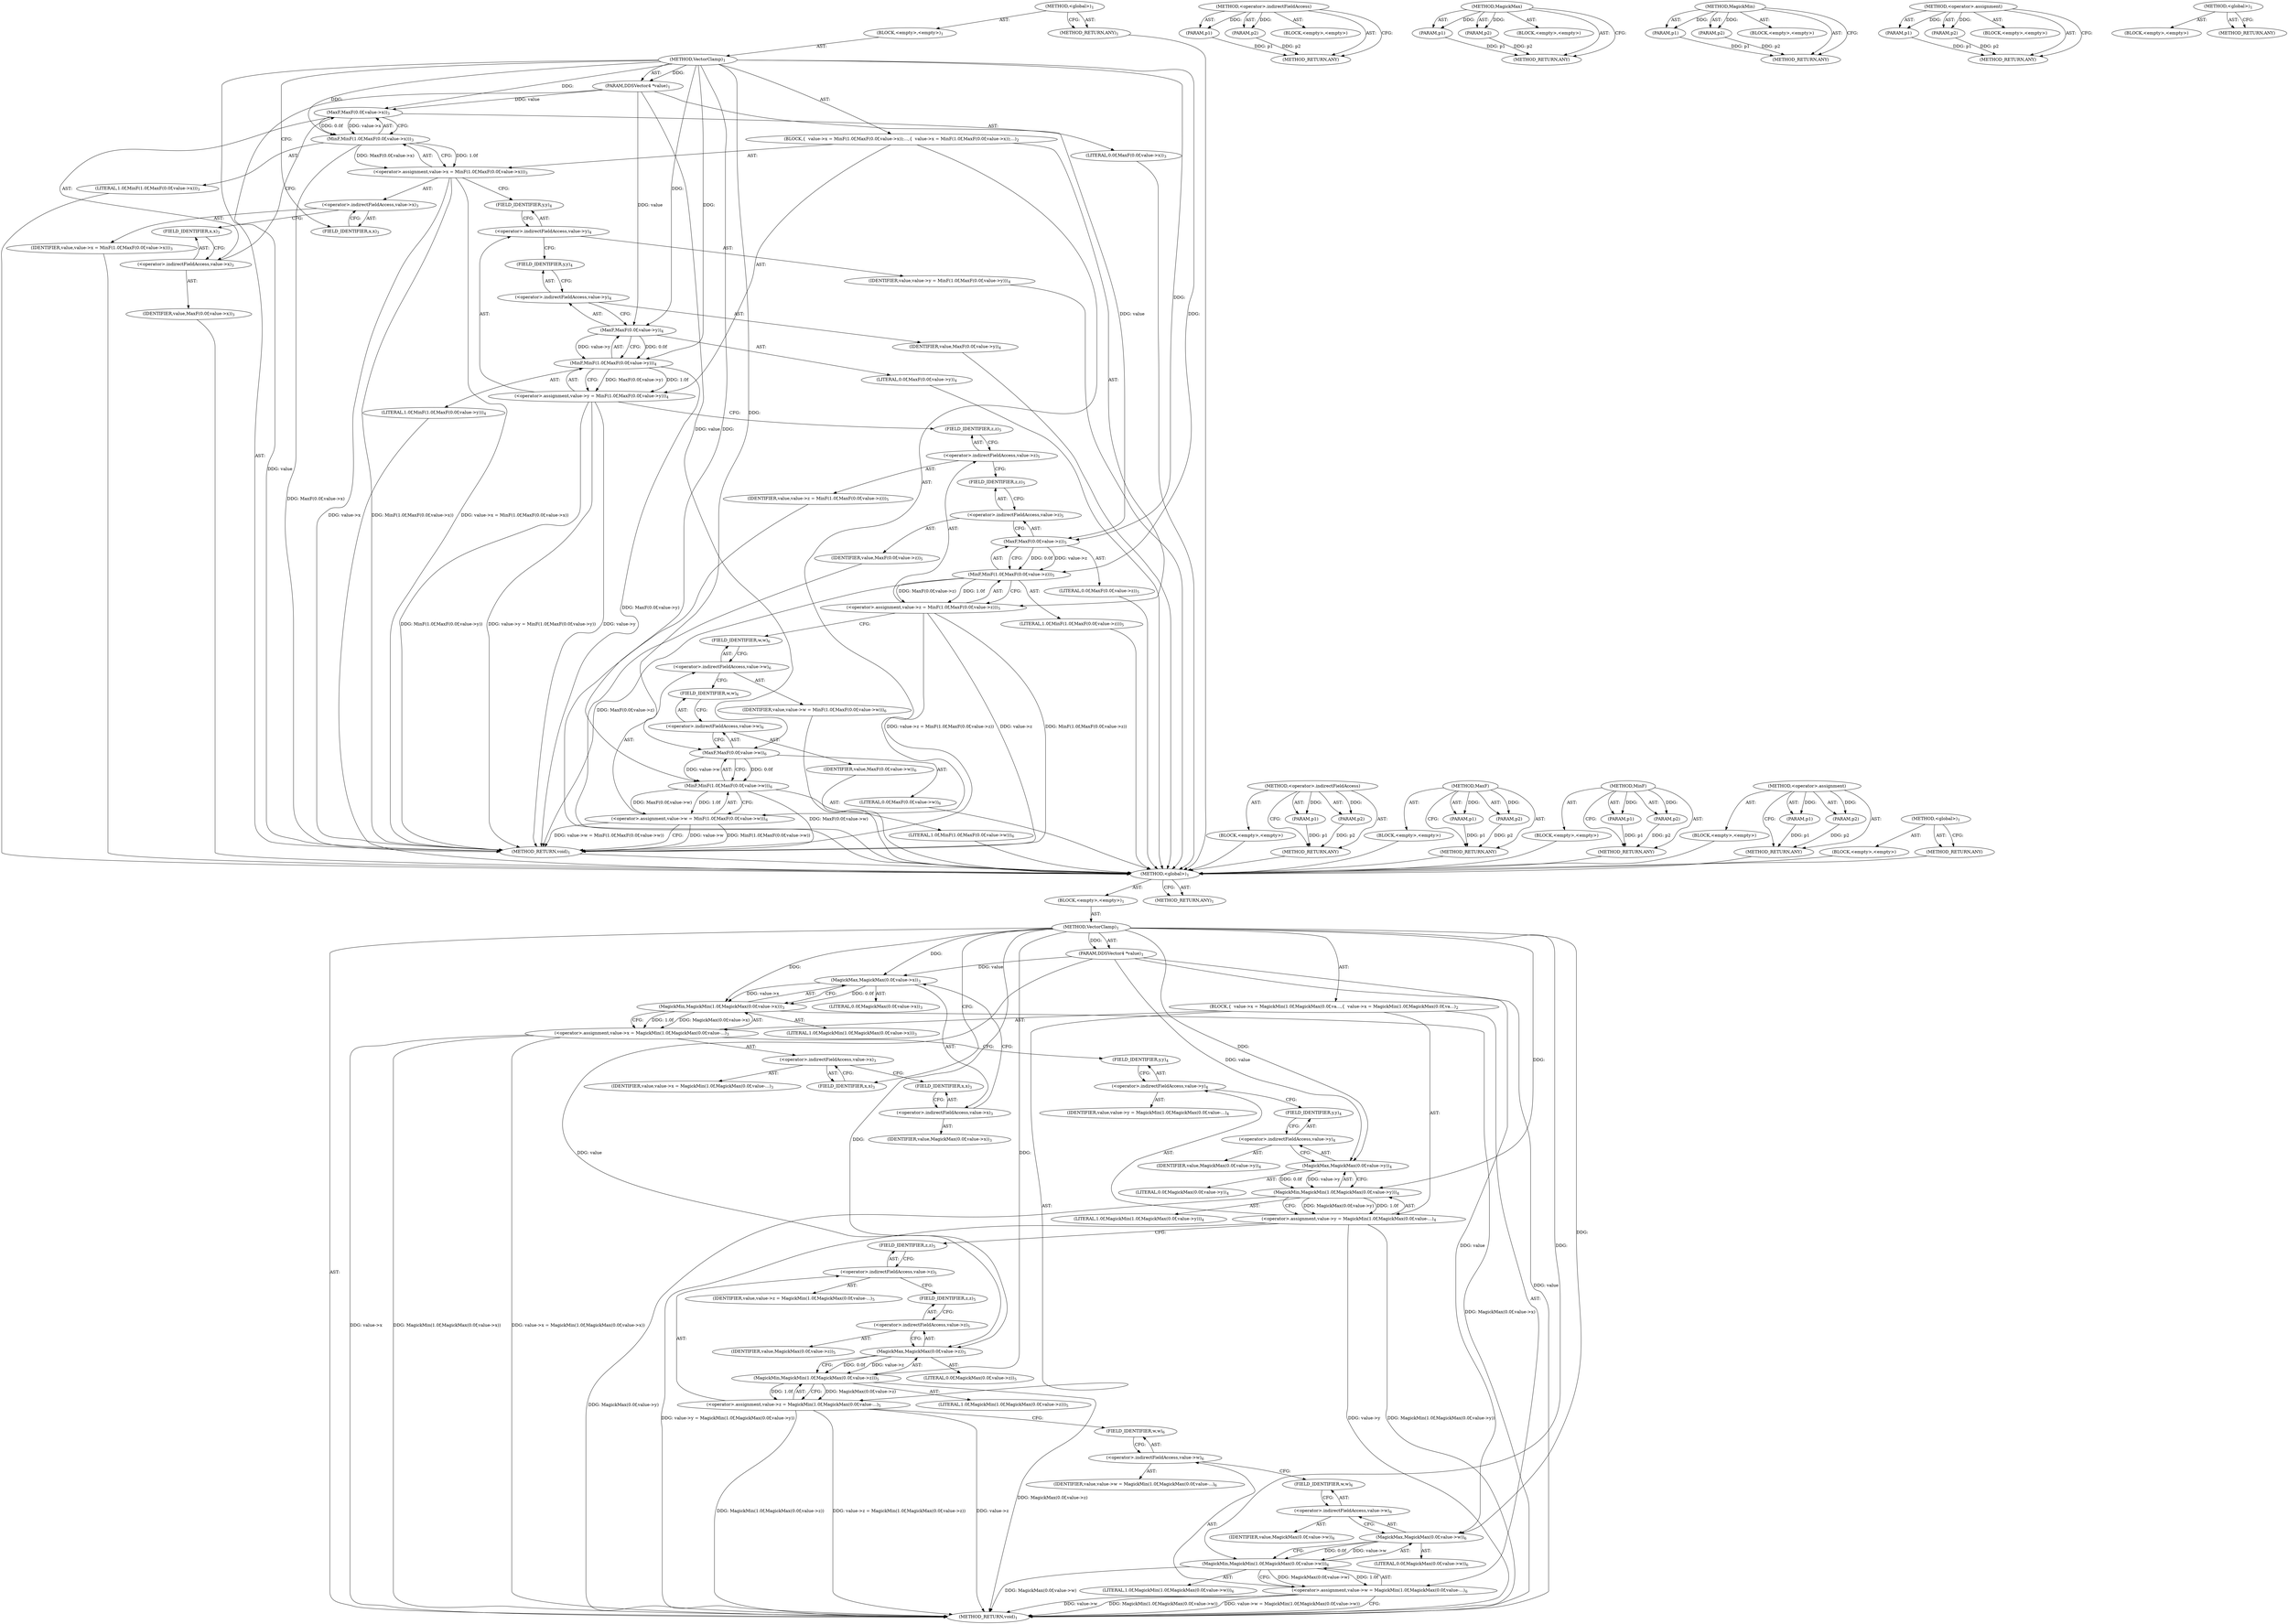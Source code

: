digraph "&lt;global&gt;" {
vulnerable_6 [label=<(METHOD,&lt;global&gt;)<SUB>1</SUB>>];
vulnerable_7 [label=<(BLOCK,&lt;empty&gt;,&lt;empty&gt;)<SUB>1</SUB>>];
vulnerable_8 [label=<(METHOD,VectorClamp)<SUB>1</SUB>>];
vulnerable_9 [label=<(PARAM,DDSVector4 *value)<SUB>1</SUB>>];
vulnerable_10 [label=<(BLOCK,{
  value-&gt;x = MinF(1.0f,MaxF(0.0f,value-&gt;x));
...,{
  value-&gt;x = MinF(1.0f,MaxF(0.0f,value-&gt;x));
...)<SUB>2</SUB>>];
vulnerable_11 [label=<(&lt;operator&gt;.assignment,value-&gt;x = MinF(1.0f,MaxF(0.0f,value-&gt;x)))<SUB>3</SUB>>];
vulnerable_12 [label=<(&lt;operator&gt;.indirectFieldAccess,value-&gt;x)<SUB>3</SUB>>];
vulnerable_13 [label=<(IDENTIFIER,value,value-&gt;x = MinF(1.0f,MaxF(0.0f,value-&gt;x)))<SUB>3</SUB>>];
vulnerable_14 [label=<(FIELD_IDENTIFIER,x,x)<SUB>3</SUB>>];
vulnerable_15 [label=<(MinF,MinF(1.0f,MaxF(0.0f,value-&gt;x)))<SUB>3</SUB>>];
vulnerable_16 [label=<(LITERAL,1.0f,MinF(1.0f,MaxF(0.0f,value-&gt;x)))<SUB>3</SUB>>];
vulnerable_17 [label=<(MaxF,MaxF(0.0f,value-&gt;x))<SUB>3</SUB>>];
vulnerable_18 [label=<(LITERAL,0.0f,MaxF(0.0f,value-&gt;x))<SUB>3</SUB>>];
vulnerable_19 [label=<(&lt;operator&gt;.indirectFieldAccess,value-&gt;x)<SUB>3</SUB>>];
vulnerable_20 [label=<(IDENTIFIER,value,MaxF(0.0f,value-&gt;x))<SUB>3</SUB>>];
vulnerable_21 [label=<(FIELD_IDENTIFIER,x,x)<SUB>3</SUB>>];
vulnerable_22 [label=<(&lt;operator&gt;.assignment,value-&gt;y = MinF(1.0f,MaxF(0.0f,value-&gt;y)))<SUB>4</SUB>>];
vulnerable_23 [label=<(&lt;operator&gt;.indirectFieldAccess,value-&gt;y)<SUB>4</SUB>>];
vulnerable_24 [label=<(IDENTIFIER,value,value-&gt;y = MinF(1.0f,MaxF(0.0f,value-&gt;y)))<SUB>4</SUB>>];
vulnerable_25 [label=<(FIELD_IDENTIFIER,y,y)<SUB>4</SUB>>];
vulnerable_26 [label=<(MinF,MinF(1.0f,MaxF(0.0f,value-&gt;y)))<SUB>4</SUB>>];
vulnerable_27 [label=<(LITERAL,1.0f,MinF(1.0f,MaxF(0.0f,value-&gt;y)))<SUB>4</SUB>>];
vulnerable_28 [label=<(MaxF,MaxF(0.0f,value-&gt;y))<SUB>4</SUB>>];
vulnerable_29 [label=<(LITERAL,0.0f,MaxF(0.0f,value-&gt;y))<SUB>4</SUB>>];
vulnerable_30 [label=<(&lt;operator&gt;.indirectFieldAccess,value-&gt;y)<SUB>4</SUB>>];
vulnerable_31 [label=<(IDENTIFIER,value,MaxF(0.0f,value-&gt;y))<SUB>4</SUB>>];
vulnerable_32 [label=<(FIELD_IDENTIFIER,y,y)<SUB>4</SUB>>];
vulnerable_33 [label=<(&lt;operator&gt;.assignment,value-&gt;z = MinF(1.0f,MaxF(0.0f,value-&gt;z)))<SUB>5</SUB>>];
vulnerable_34 [label=<(&lt;operator&gt;.indirectFieldAccess,value-&gt;z)<SUB>5</SUB>>];
vulnerable_35 [label=<(IDENTIFIER,value,value-&gt;z = MinF(1.0f,MaxF(0.0f,value-&gt;z)))<SUB>5</SUB>>];
vulnerable_36 [label=<(FIELD_IDENTIFIER,z,z)<SUB>5</SUB>>];
vulnerable_37 [label=<(MinF,MinF(1.0f,MaxF(0.0f,value-&gt;z)))<SUB>5</SUB>>];
vulnerable_38 [label=<(LITERAL,1.0f,MinF(1.0f,MaxF(0.0f,value-&gt;z)))<SUB>5</SUB>>];
vulnerable_39 [label=<(MaxF,MaxF(0.0f,value-&gt;z))<SUB>5</SUB>>];
vulnerable_40 [label=<(LITERAL,0.0f,MaxF(0.0f,value-&gt;z))<SUB>5</SUB>>];
vulnerable_41 [label=<(&lt;operator&gt;.indirectFieldAccess,value-&gt;z)<SUB>5</SUB>>];
vulnerable_42 [label=<(IDENTIFIER,value,MaxF(0.0f,value-&gt;z))<SUB>5</SUB>>];
vulnerable_43 [label=<(FIELD_IDENTIFIER,z,z)<SUB>5</SUB>>];
vulnerable_44 [label=<(&lt;operator&gt;.assignment,value-&gt;w = MinF(1.0f,MaxF(0.0f,value-&gt;w)))<SUB>6</SUB>>];
vulnerable_45 [label=<(&lt;operator&gt;.indirectFieldAccess,value-&gt;w)<SUB>6</SUB>>];
vulnerable_46 [label=<(IDENTIFIER,value,value-&gt;w = MinF(1.0f,MaxF(0.0f,value-&gt;w)))<SUB>6</SUB>>];
vulnerable_47 [label=<(FIELD_IDENTIFIER,w,w)<SUB>6</SUB>>];
vulnerable_48 [label=<(MinF,MinF(1.0f,MaxF(0.0f,value-&gt;w)))<SUB>6</SUB>>];
vulnerable_49 [label=<(LITERAL,1.0f,MinF(1.0f,MaxF(0.0f,value-&gt;w)))<SUB>6</SUB>>];
vulnerable_50 [label=<(MaxF,MaxF(0.0f,value-&gt;w))<SUB>6</SUB>>];
vulnerable_51 [label=<(LITERAL,0.0f,MaxF(0.0f,value-&gt;w))<SUB>6</SUB>>];
vulnerable_52 [label=<(&lt;operator&gt;.indirectFieldAccess,value-&gt;w)<SUB>6</SUB>>];
vulnerable_53 [label=<(IDENTIFIER,value,MaxF(0.0f,value-&gt;w))<SUB>6</SUB>>];
vulnerable_54 [label=<(FIELD_IDENTIFIER,w,w)<SUB>6</SUB>>];
vulnerable_55 [label=<(METHOD_RETURN,void)<SUB>1</SUB>>];
vulnerable_57 [label=<(METHOD_RETURN,ANY)<SUB>1</SUB>>];
vulnerable_79 [label=<(METHOD,&lt;operator&gt;.indirectFieldAccess)>];
vulnerable_80 [label=<(PARAM,p1)>];
vulnerable_81 [label=<(PARAM,p2)>];
vulnerable_82 [label=<(BLOCK,&lt;empty&gt;,&lt;empty&gt;)>];
vulnerable_83 [label=<(METHOD_RETURN,ANY)>];
vulnerable_89 [label=<(METHOD,MaxF)>];
vulnerable_90 [label=<(PARAM,p1)>];
vulnerable_91 [label=<(PARAM,p2)>];
vulnerable_92 [label=<(BLOCK,&lt;empty&gt;,&lt;empty&gt;)>];
vulnerable_93 [label=<(METHOD_RETURN,ANY)>];
vulnerable_84 [label=<(METHOD,MinF)>];
vulnerable_85 [label=<(PARAM,p1)>];
vulnerable_86 [label=<(PARAM,p2)>];
vulnerable_87 [label=<(BLOCK,&lt;empty&gt;,&lt;empty&gt;)>];
vulnerable_88 [label=<(METHOD_RETURN,ANY)>];
vulnerable_74 [label=<(METHOD,&lt;operator&gt;.assignment)>];
vulnerable_75 [label=<(PARAM,p1)>];
vulnerable_76 [label=<(PARAM,p2)>];
vulnerable_77 [label=<(BLOCK,&lt;empty&gt;,&lt;empty&gt;)>];
vulnerable_78 [label=<(METHOD_RETURN,ANY)>];
vulnerable_68 [label=<(METHOD,&lt;global&gt;)<SUB>1</SUB>>];
vulnerable_69 [label=<(BLOCK,&lt;empty&gt;,&lt;empty&gt;)>];
vulnerable_70 [label=<(METHOD_RETURN,ANY)>];
fixed_6 [label=<(METHOD,&lt;global&gt;)<SUB>1</SUB>>];
fixed_7 [label=<(BLOCK,&lt;empty&gt;,&lt;empty&gt;)<SUB>1</SUB>>];
fixed_8 [label=<(METHOD,VectorClamp)<SUB>1</SUB>>];
fixed_9 [label=<(PARAM,DDSVector4 *value)<SUB>1</SUB>>];
fixed_10 [label=<(BLOCK,{
  value-&gt;x = MagickMin(1.0f,MagickMax(0.0f,va...,{
  value-&gt;x = MagickMin(1.0f,MagickMax(0.0f,va...)<SUB>2</SUB>>];
fixed_11 [label=<(&lt;operator&gt;.assignment,value-&gt;x = MagickMin(1.0f,MagickMax(0.0f,value-...)<SUB>3</SUB>>];
fixed_12 [label=<(&lt;operator&gt;.indirectFieldAccess,value-&gt;x)<SUB>3</SUB>>];
fixed_13 [label=<(IDENTIFIER,value,value-&gt;x = MagickMin(1.0f,MagickMax(0.0f,value-...)<SUB>3</SUB>>];
fixed_14 [label=<(FIELD_IDENTIFIER,x,x)<SUB>3</SUB>>];
fixed_15 [label=<(MagickMin,MagickMin(1.0f,MagickMax(0.0f,value-&gt;x)))<SUB>3</SUB>>];
fixed_16 [label=<(LITERAL,1.0f,MagickMin(1.0f,MagickMax(0.0f,value-&gt;x)))<SUB>3</SUB>>];
fixed_17 [label=<(MagickMax,MagickMax(0.0f,value-&gt;x))<SUB>3</SUB>>];
fixed_18 [label=<(LITERAL,0.0f,MagickMax(0.0f,value-&gt;x))<SUB>3</SUB>>];
fixed_19 [label=<(&lt;operator&gt;.indirectFieldAccess,value-&gt;x)<SUB>3</SUB>>];
fixed_20 [label=<(IDENTIFIER,value,MagickMax(0.0f,value-&gt;x))<SUB>3</SUB>>];
fixed_21 [label=<(FIELD_IDENTIFIER,x,x)<SUB>3</SUB>>];
fixed_22 [label=<(&lt;operator&gt;.assignment,value-&gt;y = MagickMin(1.0f,MagickMax(0.0f,value-...)<SUB>4</SUB>>];
fixed_23 [label=<(&lt;operator&gt;.indirectFieldAccess,value-&gt;y)<SUB>4</SUB>>];
fixed_24 [label=<(IDENTIFIER,value,value-&gt;y = MagickMin(1.0f,MagickMax(0.0f,value-...)<SUB>4</SUB>>];
fixed_25 [label=<(FIELD_IDENTIFIER,y,y)<SUB>4</SUB>>];
fixed_26 [label=<(MagickMin,MagickMin(1.0f,MagickMax(0.0f,value-&gt;y)))<SUB>4</SUB>>];
fixed_27 [label=<(LITERAL,1.0f,MagickMin(1.0f,MagickMax(0.0f,value-&gt;y)))<SUB>4</SUB>>];
fixed_28 [label=<(MagickMax,MagickMax(0.0f,value-&gt;y))<SUB>4</SUB>>];
fixed_29 [label=<(LITERAL,0.0f,MagickMax(0.0f,value-&gt;y))<SUB>4</SUB>>];
fixed_30 [label=<(&lt;operator&gt;.indirectFieldAccess,value-&gt;y)<SUB>4</SUB>>];
fixed_31 [label=<(IDENTIFIER,value,MagickMax(0.0f,value-&gt;y))<SUB>4</SUB>>];
fixed_32 [label=<(FIELD_IDENTIFIER,y,y)<SUB>4</SUB>>];
fixed_33 [label=<(&lt;operator&gt;.assignment,value-&gt;z = MagickMin(1.0f,MagickMax(0.0f,value-...)<SUB>5</SUB>>];
fixed_34 [label=<(&lt;operator&gt;.indirectFieldAccess,value-&gt;z)<SUB>5</SUB>>];
fixed_35 [label=<(IDENTIFIER,value,value-&gt;z = MagickMin(1.0f,MagickMax(0.0f,value-...)<SUB>5</SUB>>];
fixed_36 [label=<(FIELD_IDENTIFIER,z,z)<SUB>5</SUB>>];
fixed_37 [label=<(MagickMin,MagickMin(1.0f,MagickMax(0.0f,value-&gt;z)))<SUB>5</SUB>>];
fixed_38 [label=<(LITERAL,1.0f,MagickMin(1.0f,MagickMax(0.0f,value-&gt;z)))<SUB>5</SUB>>];
fixed_39 [label=<(MagickMax,MagickMax(0.0f,value-&gt;z))<SUB>5</SUB>>];
fixed_40 [label=<(LITERAL,0.0f,MagickMax(0.0f,value-&gt;z))<SUB>5</SUB>>];
fixed_41 [label=<(&lt;operator&gt;.indirectFieldAccess,value-&gt;z)<SUB>5</SUB>>];
fixed_42 [label=<(IDENTIFIER,value,MagickMax(0.0f,value-&gt;z))<SUB>5</SUB>>];
fixed_43 [label=<(FIELD_IDENTIFIER,z,z)<SUB>5</SUB>>];
fixed_44 [label=<(&lt;operator&gt;.assignment,value-&gt;w = MagickMin(1.0f,MagickMax(0.0f,value-...)<SUB>6</SUB>>];
fixed_45 [label=<(&lt;operator&gt;.indirectFieldAccess,value-&gt;w)<SUB>6</SUB>>];
fixed_46 [label=<(IDENTIFIER,value,value-&gt;w = MagickMin(1.0f,MagickMax(0.0f,value-...)<SUB>6</SUB>>];
fixed_47 [label=<(FIELD_IDENTIFIER,w,w)<SUB>6</SUB>>];
fixed_48 [label=<(MagickMin,MagickMin(1.0f,MagickMax(0.0f,value-&gt;w)))<SUB>6</SUB>>];
fixed_49 [label=<(LITERAL,1.0f,MagickMin(1.0f,MagickMax(0.0f,value-&gt;w)))<SUB>6</SUB>>];
fixed_50 [label=<(MagickMax,MagickMax(0.0f,value-&gt;w))<SUB>6</SUB>>];
fixed_51 [label=<(LITERAL,0.0f,MagickMax(0.0f,value-&gt;w))<SUB>6</SUB>>];
fixed_52 [label=<(&lt;operator&gt;.indirectFieldAccess,value-&gt;w)<SUB>6</SUB>>];
fixed_53 [label=<(IDENTIFIER,value,MagickMax(0.0f,value-&gt;w))<SUB>6</SUB>>];
fixed_54 [label=<(FIELD_IDENTIFIER,w,w)<SUB>6</SUB>>];
fixed_55 [label=<(METHOD_RETURN,void)<SUB>1</SUB>>];
fixed_57 [label=<(METHOD_RETURN,ANY)<SUB>1</SUB>>];
fixed_79 [label=<(METHOD,&lt;operator&gt;.indirectFieldAccess)>];
fixed_80 [label=<(PARAM,p1)>];
fixed_81 [label=<(PARAM,p2)>];
fixed_82 [label=<(BLOCK,&lt;empty&gt;,&lt;empty&gt;)>];
fixed_83 [label=<(METHOD_RETURN,ANY)>];
fixed_89 [label=<(METHOD,MagickMax)>];
fixed_90 [label=<(PARAM,p1)>];
fixed_91 [label=<(PARAM,p2)>];
fixed_92 [label=<(BLOCK,&lt;empty&gt;,&lt;empty&gt;)>];
fixed_93 [label=<(METHOD_RETURN,ANY)>];
fixed_84 [label=<(METHOD,MagickMin)>];
fixed_85 [label=<(PARAM,p1)>];
fixed_86 [label=<(PARAM,p2)>];
fixed_87 [label=<(BLOCK,&lt;empty&gt;,&lt;empty&gt;)>];
fixed_88 [label=<(METHOD_RETURN,ANY)>];
fixed_74 [label=<(METHOD,&lt;operator&gt;.assignment)>];
fixed_75 [label=<(PARAM,p1)>];
fixed_76 [label=<(PARAM,p2)>];
fixed_77 [label=<(BLOCK,&lt;empty&gt;,&lt;empty&gt;)>];
fixed_78 [label=<(METHOD_RETURN,ANY)>];
fixed_68 [label=<(METHOD,&lt;global&gt;)<SUB>1</SUB>>];
fixed_69 [label=<(BLOCK,&lt;empty&gt;,&lt;empty&gt;)>];
fixed_70 [label=<(METHOD_RETURN,ANY)>];
vulnerable_6 -> vulnerable_7  [key=0, label="AST: "];
vulnerable_6 -> vulnerable_57  [key=0, label="AST: "];
vulnerable_6 -> vulnerable_57  [key=1, label="CFG: "];
vulnerable_7 -> vulnerable_8  [key=0, label="AST: "];
vulnerable_8 -> vulnerable_9  [key=0, label="AST: "];
vulnerable_8 -> vulnerable_9  [key=1, label="DDG: "];
vulnerable_8 -> vulnerable_10  [key=0, label="AST: "];
vulnerable_8 -> vulnerable_55  [key=0, label="AST: "];
vulnerable_8 -> vulnerable_14  [key=0, label="CFG: "];
vulnerable_8 -> vulnerable_15  [key=0, label="DDG: "];
vulnerable_8 -> vulnerable_26  [key=0, label="DDG: "];
vulnerable_8 -> vulnerable_37  [key=0, label="DDG: "];
vulnerable_8 -> vulnerable_48  [key=0, label="DDG: "];
vulnerable_8 -> vulnerable_17  [key=0, label="DDG: "];
vulnerable_8 -> vulnerable_28  [key=0, label="DDG: "];
vulnerable_8 -> vulnerable_39  [key=0, label="DDG: "];
vulnerable_8 -> vulnerable_50  [key=0, label="DDG: "];
vulnerable_9 -> vulnerable_55  [key=0, label="DDG: value"];
vulnerable_9 -> vulnerable_17  [key=0, label="DDG: value"];
vulnerable_9 -> vulnerable_28  [key=0, label="DDG: value"];
vulnerable_9 -> vulnerable_39  [key=0, label="DDG: value"];
vulnerable_9 -> vulnerable_50  [key=0, label="DDG: value"];
vulnerable_10 -> vulnerable_11  [key=0, label="AST: "];
vulnerable_10 -> vulnerable_22  [key=0, label="AST: "];
vulnerable_10 -> vulnerable_33  [key=0, label="AST: "];
vulnerable_10 -> vulnerable_44  [key=0, label="AST: "];
vulnerable_11 -> vulnerable_12  [key=0, label="AST: "];
vulnerable_11 -> vulnerable_15  [key=0, label="AST: "];
vulnerable_11 -> vulnerable_25  [key=0, label="CFG: "];
vulnerable_11 -> vulnerable_55  [key=0, label="DDG: value-&gt;x"];
vulnerable_11 -> vulnerable_55  [key=1, label="DDG: MinF(1.0f,MaxF(0.0f,value-&gt;x))"];
vulnerable_11 -> vulnerable_55  [key=2, label="DDG: value-&gt;x = MinF(1.0f,MaxF(0.0f,value-&gt;x))"];
vulnerable_12 -> vulnerable_13  [key=0, label="AST: "];
vulnerable_12 -> vulnerable_14  [key=0, label="AST: "];
vulnerable_12 -> vulnerable_21  [key=0, label="CFG: "];
vulnerable_13 -> fixed_6  [key=0];
vulnerable_14 -> vulnerable_12  [key=0, label="CFG: "];
vulnerable_15 -> vulnerable_16  [key=0, label="AST: "];
vulnerable_15 -> vulnerable_17  [key=0, label="AST: "];
vulnerable_15 -> vulnerable_11  [key=0, label="CFG: "];
vulnerable_15 -> vulnerable_11  [key=1, label="DDG: 1.0f"];
vulnerable_15 -> vulnerable_11  [key=2, label="DDG: MaxF(0.0f,value-&gt;x)"];
vulnerable_15 -> vulnerable_55  [key=0, label="DDG: MaxF(0.0f,value-&gt;x)"];
vulnerable_16 -> fixed_6  [key=0];
vulnerable_17 -> vulnerable_18  [key=0, label="AST: "];
vulnerable_17 -> vulnerable_19  [key=0, label="AST: "];
vulnerable_17 -> vulnerable_15  [key=0, label="CFG: "];
vulnerable_17 -> vulnerable_15  [key=1, label="DDG: 0.0f"];
vulnerable_17 -> vulnerable_15  [key=2, label="DDG: value-&gt;x"];
vulnerable_18 -> fixed_6  [key=0];
vulnerable_19 -> vulnerable_20  [key=0, label="AST: "];
vulnerable_19 -> vulnerable_21  [key=0, label="AST: "];
vulnerable_19 -> vulnerable_17  [key=0, label="CFG: "];
vulnerable_20 -> fixed_6  [key=0];
vulnerable_21 -> vulnerable_19  [key=0, label="CFG: "];
vulnerable_22 -> vulnerable_23  [key=0, label="AST: "];
vulnerable_22 -> vulnerable_26  [key=0, label="AST: "];
vulnerable_22 -> vulnerable_36  [key=0, label="CFG: "];
vulnerable_22 -> vulnerable_55  [key=0, label="DDG: value-&gt;y"];
vulnerable_22 -> vulnerable_55  [key=1, label="DDG: MinF(1.0f,MaxF(0.0f,value-&gt;y))"];
vulnerable_22 -> vulnerable_55  [key=2, label="DDG: value-&gt;y = MinF(1.0f,MaxF(0.0f,value-&gt;y))"];
vulnerable_23 -> vulnerable_24  [key=0, label="AST: "];
vulnerable_23 -> vulnerable_25  [key=0, label="AST: "];
vulnerable_23 -> vulnerable_32  [key=0, label="CFG: "];
vulnerable_24 -> fixed_6  [key=0];
vulnerable_25 -> vulnerable_23  [key=0, label="CFG: "];
vulnerable_26 -> vulnerable_27  [key=0, label="AST: "];
vulnerable_26 -> vulnerable_28  [key=0, label="AST: "];
vulnerable_26 -> vulnerable_22  [key=0, label="CFG: "];
vulnerable_26 -> vulnerable_22  [key=1, label="DDG: 1.0f"];
vulnerable_26 -> vulnerable_22  [key=2, label="DDG: MaxF(0.0f,value-&gt;y)"];
vulnerable_26 -> vulnerable_55  [key=0, label="DDG: MaxF(0.0f,value-&gt;y)"];
vulnerable_27 -> fixed_6  [key=0];
vulnerable_28 -> vulnerable_29  [key=0, label="AST: "];
vulnerable_28 -> vulnerable_30  [key=0, label="AST: "];
vulnerable_28 -> vulnerable_26  [key=0, label="CFG: "];
vulnerable_28 -> vulnerable_26  [key=1, label="DDG: 0.0f"];
vulnerable_28 -> vulnerable_26  [key=2, label="DDG: value-&gt;y"];
vulnerable_29 -> fixed_6  [key=0];
vulnerable_30 -> vulnerable_31  [key=0, label="AST: "];
vulnerable_30 -> vulnerable_32  [key=0, label="AST: "];
vulnerable_30 -> vulnerable_28  [key=0, label="CFG: "];
vulnerable_31 -> fixed_6  [key=0];
vulnerable_32 -> vulnerable_30  [key=0, label="CFG: "];
vulnerable_33 -> vulnerable_34  [key=0, label="AST: "];
vulnerable_33 -> vulnerable_37  [key=0, label="AST: "];
vulnerable_33 -> vulnerable_47  [key=0, label="CFG: "];
vulnerable_33 -> vulnerable_55  [key=0, label="DDG: value-&gt;z"];
vulnerable_33 -> vulnerable_55  [key=1, label="DDG: MinF(1.0f,MaxF(0.0f,value-&gt;z))"];
vulnerable_33 -> vulnerable_55  [key=2, label="DDG: value-&gt;z = MinF(1.0f,MaxF(0.0f,value-&gt;z))"];
vulnerable_34 -> vulnerable_35  [key=0, label="AST: "];
vulnerable_34 -> vulnerable_36  [key=0, label="AST: "];
vulnerable_34 -> vulnerable_43  [key=0, label="CFG: "];
vulnerable_35 -> fixed_6  [key=0];
vulnerable_36 -> vulnerable_34  [key=0, label="CFG: "];
vulnerable_37 -> vulnerable_38  [key=0, label="AST: "];
vulnerable_37 -> vulnerable_39  [key=0, label="AST: "];
vulnerable_37 -> vulnerable_33  [key=0, label="CFG: "];
vulnerable_37 -> vulnerable_33  [key=1, label="DDG: 1.0f"];
vulnerable_37 -> vulnerable_33  [key=2, label="DDG: MaxF(0.0f,value-&gt;z)"];
vulnerable_37 -> vulnerable_55  [key=0, label="DDG: MaxF(0.0f,value-&gt;z)"];
vulnerable_38 -> fixed_6  [key=0];
vulnerable_39 -> vulnerable_40  [key=0, label="AST: "];
vulnerable_39 -> vulnerable_41  [key=0, label="AST: "];
vulnerable_39 -> vulnerable_37  [key=0, label="CFG: "];
vulnerable_39 -> vulnerable_37  [key=1, label="DDG: 0.0f"];
vulnerable_39 -> vulnerable_37  [key=2, label="DDG: value-&gt;z"];
vulnerable_40 -> fixed_6  [key=0];
vulnerable_41 -> vulnerable_42  [key=0, label="AST: "];
vulnerable_41 -> vulnerable_43  [key=0, label="AST: "];
vulnerable_41 -> vulnerable_39  [key=0, label="CFG: "];
vulnerable_42 -> fixed_6  [key=0];
vulnerable_43 -> vulnerable_41  [key=0, label="CFG: "];
vulnerable_44 -> vulnerable_45  [key=0, label="AST: "];
vulnerable_44 -> vulnerable_48  [key=0, label="AST: "];
vulnerable_44 -> vulnerable_55  [key=0, label="CFG: "];
vulnerable_44 -> vulnerable_55  [key=1, label="DDG: value-&gt;w"];
vulnerable_44 -> vulnerable_55  [key=2, label="DDG: MinF(1.0f,MaxF(0.0f,value-&gt;w))"];
vulnerable_44 -> vulnerable_55  [key=3, label="DDG: value-&gt;w = MinF(1.0f,MaxF(0.0f,value-&gt;w))"];
vulnerable_45 -> vulnerable_46  [key=0, label="AST: "];
vulnerable_45 -> vulnerable_47  [key=0, label="AST: "];
vulnerable_45 -> vulnerable_54  [key=0, label="CFG: "];
vulnerable_46 -> fixed_6  [key=0];
vulnerable_47 -> vulnerable_45  [key=0, label="CFG: "];
vulnerable_48 -> vulnerable_49  [key=0, label="AST: "];
vulnerable_48 -> vulnerable_50  [key=0, label="AST: "];
vulnerable_48 -> vulnerable_44  [key=0, label="CFG: "];
vulnerable_48 -> vulnerable_44  [key=1, label="DDG: 1.0f"];
vulnerable_48 -> vulnerable_44  [key=2, label="DDG: MaxF(0.0f,value-&gt;w)"];
vulnerable_48 -> vulnerable_55  [key=0, label="DDG: MaxF(0.0f,value-&gt;w)"];
vulnerable_49 -> fixed_6  [key=0];
vulnerable_50 -> vulnerable_51  [key=0, label="AST: "];
vulnerable_50 -> vulnerable_52  [key=0, label="AST: "];
vulnerable_50 -> vulnerable_48  [key=0, label="CFG: "];
vulnerable_50 -> vulnerable_48  [key=1, label="DDG: 0.0f"];
vulnerable_50 -> vulnerable_48  [key=2, label="DDG: value-&gt;w"];
vulnerable_51 -> fixed_6  [key=0];
vulnerable_52 -> vulnerable_53  [key=0, label="AST: "];
vulnerable_52 -> vulnerable_54  [key=0, label="AST: "];
vulnerable_52 -> vulnerable_50  [key=0, label="CFG: "];
vulnerable_53 -> fixed_6  [key=0];
vulnerable_54 -> vulnerable_52  [key=0, label="CFG: "];
vulnerable_55 -> fixed_6  [key=0];
vulnerable_57 -> fixed_6  [key=0];
vulnerable_79 -> vulnerable_80  [key=0, label="AST: "];
vulnerable_79 -> vulnerable_80  [key=1, label="DDG: "];
vulnerable_79 -> vulnerable_82  [key=0, label="AST: "];
vulnerable_79 -> vulnerable_81  [key=0, label="AST: "];
vulnerable_79 -> vulnerable_81  [key=1, label="DDG: "];
vulnerable_79 -> vulnerable_83  [key=0, label="AST: "];
vulnerable_79 -> vulnerable_83  [key=1, label="CFG: "];
vulnerable_80 -> vulnerable_83  [key=0, label="DDG: p1"];
vulnerable_81 -> vulnerable_83  [key=0, label="DDG: p2"];
vulnerable_82 -> fixed_6  [key=0];
vulnerable_83 -> fixed_6  [key=0];
vulnerable_89 -> vulnerable_90  [key=0, label="AST: "];
vulnerable_89 -> vulnerable_90  [key=1, label="DDG: "];
vulnerable_89 -> vulnerable_92  [key=0, label="AST: "];
vulnerable_89 -> vulnerable_91  [key=0, label="AST: "];
vulnerable_89 -> vulnerable_91  [key=1, label="DDG: "];
vulnerable_89 -> vulnerable_93  [key=0, label="AST: "];
vulnerable_89 -> vulnerable_93  [key=1, label="CFG: "];
vulnerable_90 -> vulnerable_93  [key=0, label="DDG: p1"];
vulnerable_91 -> vulnerable_93  [key=0, label="DDG: p2"];
vulnerable_92 -> fixed_6  [key=0];
vulnerable_93 -> fixed_6  [key=0];
vulnerable_84 -> vulnerable_85  [key=0, label="AST: "];
vulnerable_84 -> vulnerable_85  [key=1, label="DDG: "];
vulnerable_84 -> vulnerable_87  [key=0, label="AST: "];
vulnerable_84 -> vulnerable_86  [key=0, label="AST: "];
vulnerable_84 -> vulnerable_86  [key=1, label="DDG: "];
vulnerable_84 -> vulnerable_88  [key=0, label="AST: "];
vulnerable_84 -> vulnerable_88  [key=1, label="CFG: "];
vulnerable_85 -> vulnerable_88  [key=0, label="DDG: p1"];
vulnerable_86 -> vulnerable_88  [key=0, label="DDG: p2"];
vulnerable_87 -> fixed_6  [key=0];
vulnerable_88 -> fixed_6  [key=0];
vulnerable_74 -> vulnerable_75  [key=0, label="AST: "];
vulnerable_74 -> vulnerable_75  [key=1, label="DDG: "];
vulnerable_74 -> vulnerable_77  [key=0, label="AST: "];
vulnerable_74 -> vulnerable_76  [key=0, label="AST: "];
vulnerable_74 -> vulnerable_76  [key=1, label="DDG: "];
vulnerable_74 -> vulnerable_78  [key=0, label="AST: "];
vulnerable_74 -> vulnerable_78  [key=1, label="CFG: "];
vulnerable_75 -> vulnerable_78  [key=0, label="DDG: p1"];
vulnerable_76 -> vulnerable_78  [key=0, label="DDG: p2"];
vulnerable_77 -> fixed_6  [key=0];
vulnerable_78 -> fixed_6  [key=0];
vulnerable_68 -> vulnerable_69  [key=0, label="AST: "];
vulnerable_68 -> vulnerable_70  [key=0, label="AST: "];
vulnerable_68 -> vulnerable_70  [key=1, label="CFG: "];
vulnerable_69 -> fixed_6  [key=0];
vulnerable_70 -> fixed_6  [key=0];
fixed_6 -> fixed_7  [key=0, label="AST: "];
fixed_6 -> fixed_57  [key=0, label="AST: "];
fixed_6 -> fixed_57  [key=1, label="CFG: "];
fixed_7 -> fixed_8  [key=0, label="AST: "];
fixed_8 -> fixed_9  [key=0, label="AST: "];
fixed_8 -> fixed_9  [key=1, label="DDG: "];
fixed_8 -> fixed_10  [key=0, label="AST: "];
fixed_8 -> fixed_55  [key=0, label="AST: "];
fixed_8 -> fixed_14  [key=0, label="CFG: "];
fixed_8 -> fixed_15  [key=0, label="DDG: "];
fixed_8 -> fixed_26  [key=0, label="DDG: "];
fixed_8 -> fixed_37  [key=0, label="DDG: "];
fixed_8 -> fixed_48  [key=0, label="DDG: "];
fixed_8 -> fixed_17  [key=0, label="DDG: "];
fixed_8 -> fixed_28  [key=0, label="DDG: "];
fixed_8 -> fixed_39  [key=0, label="DDG: "];
fixed_8 -> fixed_50  [key=0, label="DDG: "];
fixed_9 -> fixed_55  [key=0, label="DDG: value"];
fixed_9 -> fixed_17  [key=0, label="DDG: value"];
fixed_9 -> fixed_28  [key=0, label="DDG: value"];
fixed_9 -> fixed_39  [key=0, label="DDG: value"];
fixed_9 -> fixed_50  [key=0, label="DDG: value"];
fixed_10 -> fixed_11  [key=0, label="AST: "];
fixed_10 -> fixed_22  [key=0, label="AST: "];
fixed_10 -> fixed_33  [key=0, label="AST: "];
fixed_10 -> fixed_44  [key=0, label="AST: "];
fixed_11 -> fixed_12  [key=0, label="AST: "];
fixed_11 -> fixed_15  [key=0, label="AST: "];
fixed_11 -> fixed_25  [key=0, label="CFG: "];
fixed_11 -> fixed_55  [key=0, label="DDG: value-&gt;x"];
fixed_11 -> fixed_55  [key=1, label="DDG: MagickMin(1.0f,MagickMax(0.0f,value-&gt;x))"];
fixed_11 -> fixed_55  [key=2, label="DDG: value-&gt;x = MagickMin(1.0f,MagickMax(0.0f,value-&gt;x))"];
fixed_12 -> fixed_13  [key=0, label="AST: "];
fixed_12 -> fixed_14  [key=0, label="AST: "];
fixed_12 -> fixed_21  [key=0, label="CFG: "];
fixed_14 -> fixed_12  [key=0, label="CFG: "];
fixed_15 -> fixed_16  [key=0, label="AST: "];
fixed_15 -> fixed_17  [key=0, label="AST: "];
fixed_15 -> fixed_11  [key=0, label="CFG: "];
fixed_15 -> fixed_11  [key=1, label="DDG: 1.0f"];
fixed_15 -> fixed_11  [key=2, label="DDG: MagickMax(0.0f,value-&gt;x)"];
fixed_15 -> fixed_55  [key=0, label="DDG: MagickMax(0.0f,value-&gt;x)"];
fixed_17 -> fixed_18  [key=0, label="AST: "];
fixed_17 -> fixed_19  [key=0, label="AST: "];
fixed_17 -> fixed_15  [key=0, label="CFG: "];
fixed_17 -> fixed_15  [key=1, label="DDG: 0.0f"];
fixed_17 -> fixed_15  [key=2, label="DDG: value-&gt;x"];
fixed_19 -> fixed_20  [key=0, label="AST: "];
fixed_19 -> fixed_21  [key=0, label="AST: "];
fixed_19 -> fixed_17  [key=0, label="CFG: "];
fixed_21 -> fixed_19  [key=0, label="CFG: "];
fixed_22 -> fixed_23  [key=0, label="AST: "];
fixed_22 -> fixed_26  [key=0, label="AST: "];
fixed_22 -> fixed_36  [key=0, label="CFG: "];
fixed_22 -> fixed_55  [key=0, label="DDG: value-&gt;y"];
fixed_22 -> fixed_55  [key=1, label="DDG: MagickMin(1.0f,MagickMax(0.0f,value-&gt;y))"];
fixed_22 -> fixed_55  [key=2, label="DDG: value-&gt;y = MagickMin(1.0f,MagickMax(0.0f,value-&gt;y))"];
fixed_23 -> fixed_24  [key=0, label="AST: "];
fixed_23 -> fixed_25  [key=0, label="AST: "];
fixed_23 -> fixed_32  [key=0, label="CFG: "];
fixed_25 -> fixed_23  [key=0, label="CFG: "];
fixed_26 -> fixed_27  [key=0, label="AST: "];
fixed_26 -> fixed_28  [key=0, label="AST: "];
fixed_26 -> fixed_22  [key=0, label="CFG: "];
fixed_26 -> fixed_22  [key=1, label="DDG: 1.0f"];
fixed_26 -> fixed_22  [key=2, label="DDG: MagickMax(0.0f,value-&gt;y)"];
fixed_26 -> fixed_55  [key=0, label="DDG: MagickMax(0.0f,value-&gt;y)"];
fixed_28 -> fixed_29  [key=0, label="AST: "];
fixed_28 -> fixed_30  [key=0, label="AST: "];
fixed_28 -> fixed_26  [key=0, label="CFG: "];
fixed_28 -> fixed_26  [key=1, label="DDG: 0.0f"];
fixed_28 -> fixed_26  [key=2, label="DDG: value-&gt;y"];
fixed_30 -> fixed_31  [key=0, label="AST: "];
fixed_30 -> fixed_32  [key=0, label="AST: "];
fixed_30 -> fixed_28  [key=0, label="CFG: "];
fixed_32 -> fixed_30  [key=0, label="CFG: "];
fixed_33 -> fixed_34  [key=0, label="AST: "];
fixed_33 -> fixed_37  [key=0, label="AST: "];
fixed_33 -> fixed_47  [key=0, label="CFG: "];
fixed_33 -> fixed_55  [key=0, label="DDG: value-&gt;z"];
fixed_33 -> fixed_55  [key=1, label="DDG: MagickMin(1.0f,MagickMax(0.0f,value-&gt;z))"];
fixed_33 -> fixed_55  [key=2, label="DDG: value-&gt;z = MagickMin(1.0f,MagickMax(0.0f,value-&gt;z))"];
fixed_34 -> fixed_35  [key=0, label="AST: "];
fixed_34 -> fixed_36  [key=0, label="AST: "];
fixed_34 -> fixed_43  [key=0, label="CFG: "];
fixed_36 -> fixed_34  [key=0, label="CFG: "];
fixed_37 -> fixed_38  [key=0, label="AST: "];
fixed_37 -> fixed_39  [key=0, label="AST: "];
fixed_37 -> fixed_33  [key=0, label="CFG: "];
fixed_37 -> fixed_33  [key=1, label="DDG: 1.0f"];
fixed_37 -> fixed_33  [key=2, label="DDG: MagickMax(0.0f,value-&gt;z)"];
fixed_37 -> fixed_55  [key=0, label="DDG: MagickMax(0.0f,value-&gt;z)"];
fixed_39 -> fixed_40  [key=0, label="AST: "];
fixed_39 -> fixed_41  [key=0, label="AST: "];
fixed_39 -> fixed_37  [key=0, label="CFG: "];
fixed_39 -> fixed_37  [key=1, label="DDG: 0.0f"];
fixed_39 -> fixed_37  [key=2, label="DDG: value-&gt;z"];
fixed_41 -> fixed_42  [key=0, label="AST: "];
fixed_41 -> fixed_43  [key=0, label="AST: "];
fixed_41 -> fixed_39  [key=0, label="CFG: "];
fixed_43 -> fixed_41  [key=0, label="CFG: "];
fixed_44 -> fixed_45  [key=0, label="AST: "];
fixed_44 -> fixed_48  [key=0, label="AST: "];
fixed_44 -> fixed_55  [key=0, label="CFG: "];
fixed_44 -> fixed_55  [key=1, label="DDG: value-&gt;w"];
fixed_44 -> fixed_55  [key=2, label="DDG: MagickMin(1.0f,MagickMax(0.0f,value-&gt;w))"];
fixed_44 -> fixed_55  [key=3, label="DDG: value-&gt;w = MagickMin(1.0f,MagickMax(0.0f,value-&gt;w))"];
fixed_45 -> fixed_46  [key=0, label="AST: "];
fixed_45 -> fixed_47  [key=0, label="AST: "];
fixed_45 -> fixed_54  [key=0, label="CFG: "];
fixed_47 -> fixed_45  [key=0, label="CFG: "];
fixed_48 -> fixed_49  [key=0, label="AST: "];
fixed_48 -> fixed_50  [key=0, label="AST: "];
fixed_48 -> fixed_44  [key=0, label="CFG: "];
fixed_48 -> fixed_44  [key=1, label="DDG: 1.0f"];
fixed_48 -> fixed_44  [key=2, label="DDG: MagickMax(0.0f,value-&gt;w)"];
fixed_48 -> fixed_55  [key=0, label="DDG: MagickMax(0.0f,value-&gt;w)"];
fixed_50 -> fixed_51  [key=0, label="AST: "];
fixed_50 -> fixed_52  [key=0, label="AST: "];
fixed_50 -> fixed_48  [key=0, label="CFG: "];
fixed_50 -> fixed_48  [key=1, label="DDG: 0.0f"];
fixed_50 -> fixed_48  [key=2, label="DDG: value-&gt;w"];
fixed_52 -> fixed_53  [key=0, label="AST: "];
fixed_52 -> fixed_54  [key=0, label="AST: "];
fixed_52 -> fixed_50  [key=0, label="CFG: "];
fixed_54 -> fixed_52  [key=0, label="CFG: "];
fixed_79 -> fixed_80  [key=0, label="AST: "];
fixed_79 -> fixed_80  [key=1, label="DDG: "];
fixed_79 -> fixed_82  [key=0, label="AST: "];
fixed_79 -> fixed_81  [key=0, label="AST: "];
fixed_79 -> fixed_81  [key=1, label="DDG: "];
fixed_79 -> fixed_83  [key=0, label="AST: "];
fixed_79 -> fixed_83  [key=1, label="CFG: "];
fixed_80 -> fixed_83  [key=0, label="DDG: p1"];
fixed_81 -> fixed_83  [key=0, label="DDG: p2"];
fixed_89 -> fixed_90  [key=0, label="AST: "];
fixed_89 -> fixed_90  [key=1, label="DDG: "];
fixed_89 -> fixed_92  [key=0, label="AST: "];
fixed_89 -> fixed_91  [key=0, label="AST: "];
fixed_89 -> fixed_91  [key=1, label="DDG: "];
fixed_89 -> fixed_93  [key=0, label="AST: "];
fixed_89 -> fixed_93  [key=1, label="CFG: "];
fixed_90 -> fixed_93  [key=0, label="DDG: p1"];
fixed_91 -> fixed_93  [key=0, label="DDG: p2"];
fixed_84 -> fixed_85  [key=0, label="AST: "];
fixed_84 -> fixed_85  [key=1, label="DDG: "];
fixed_84 -> fixed_87  [key=0, label="AST: "];
fixed_84 -> fixed_86  [key=0, label="AST: "];
fixed_84 -> fixed_86  [key=1, label="DDG: "];
fixed_84 -> fixed_88  [key=0, label="AST: "];
fixed_84 -> fixed_88  [key=1, label="CFG: "];
fixed_85 -> fixed_88  [key=0, label="DDG: p1"];
fixed_86 -> fixed_88  [key=0, label="DDG: p2"];
fixed_74 -> fixed_75  [key=0, label="AST: "];
fixed_74 -> fixed_75  [key=1, label="DDG: "];
fixed_74 -> fixed_77  [key=0, label="AST: "];
fixed_74 -> fixed_76  [key=0, label="AST: "];
fixed_74 -> fixed_76  [key=1, label="DDG: "];
fixed_74 -> fixed_78  [key=0, label="AST: "];
fixed_74 -> fixed_78  [key=1, label="CFG: "];
fixed_75 -> fixed_78  [key=0, label="DDG: p1"];
fixed_76 -> fixed_78  [key=0, label="DDG: p2"];
fixed_68 -> fixed_69  [key=0, label="AST: "];
fixed_68 -> fixed_70  [key=0, label="AST: "];
fixed_68 -> fixed_70  [key=1, label="CFG: "];
}
